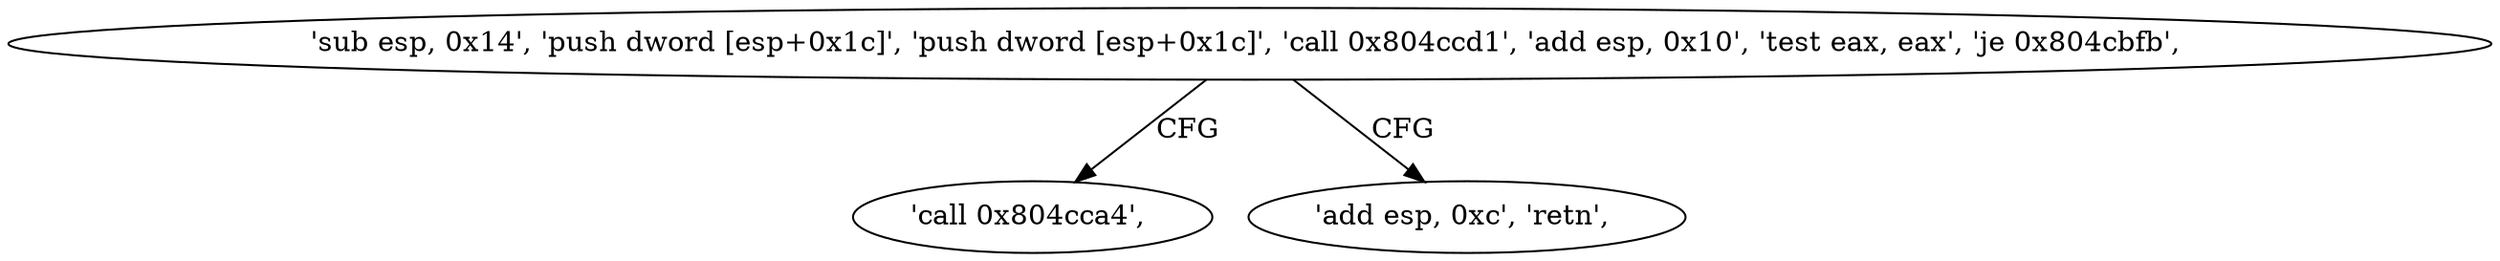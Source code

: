 digraph "func" {
"134532064" [label = "'sub esp, 0x14', 'push dword [esp+0x1c]', 'push dword [esp+0x1c]', 'call 0x804ccd1', 'add esp, 0x10', 'test eax, eax', 'je 0x804cbfb', " ]
"134532091" [label = "'call 0x804cca4', " ]
"134532087" [label = "'add esp, 0xc', 'retn', " ]
"134532064" -> "134532091" [ label = "CFG" ]
"134532064" -> "134532087" [ label = "CFG" ]
}
